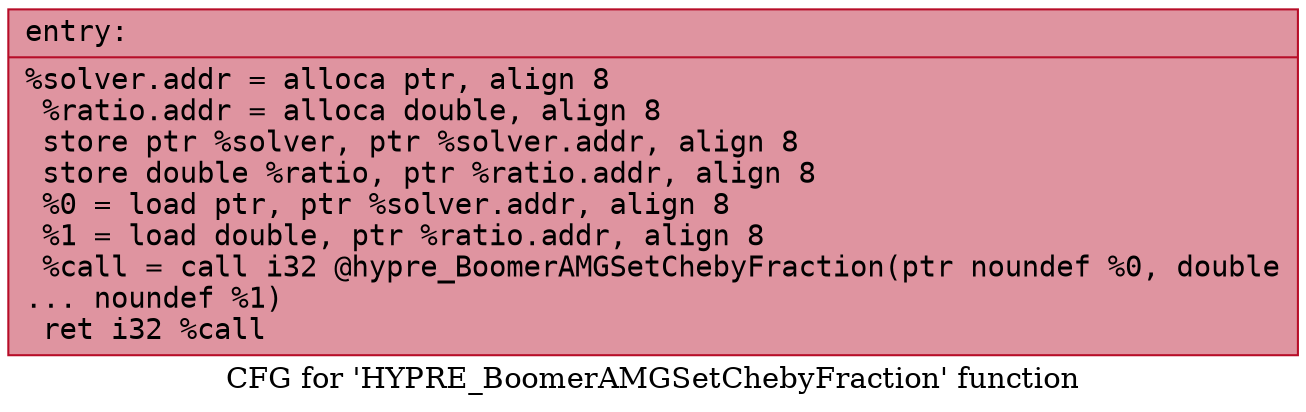 digraph "CFG for 'HYPRE_BoomerAMGSetChebyFraction' function" {
	label="CFG for 'HYPRE_BoomerAMGSetChebyFraction' function";

	Node0x55f5a9a95280 [shape=record,color="#b70d28ff", style=filled, fillcolor="#b70d2870" fontname="Courier",label="{entry:\l|  %solver.addr = alloca ptr, align 8\l  %ratio.addr = alloca double, align 8\l  store ptr %solver, ptr %solver.addr, align 8\l  store double %ratio, ptr %ratio.addr, align 8\l  %0 = load ptr, ptr %solver.addr, align 8\l  %1 = load double, ptr %ratio.addr, align 8\l  %call = call i32 @hypre_BoomerAMGSetChebyFraction(ptr noundef %0, double\l... noundef %1)\l  ret i32 %call\l}"];
}
